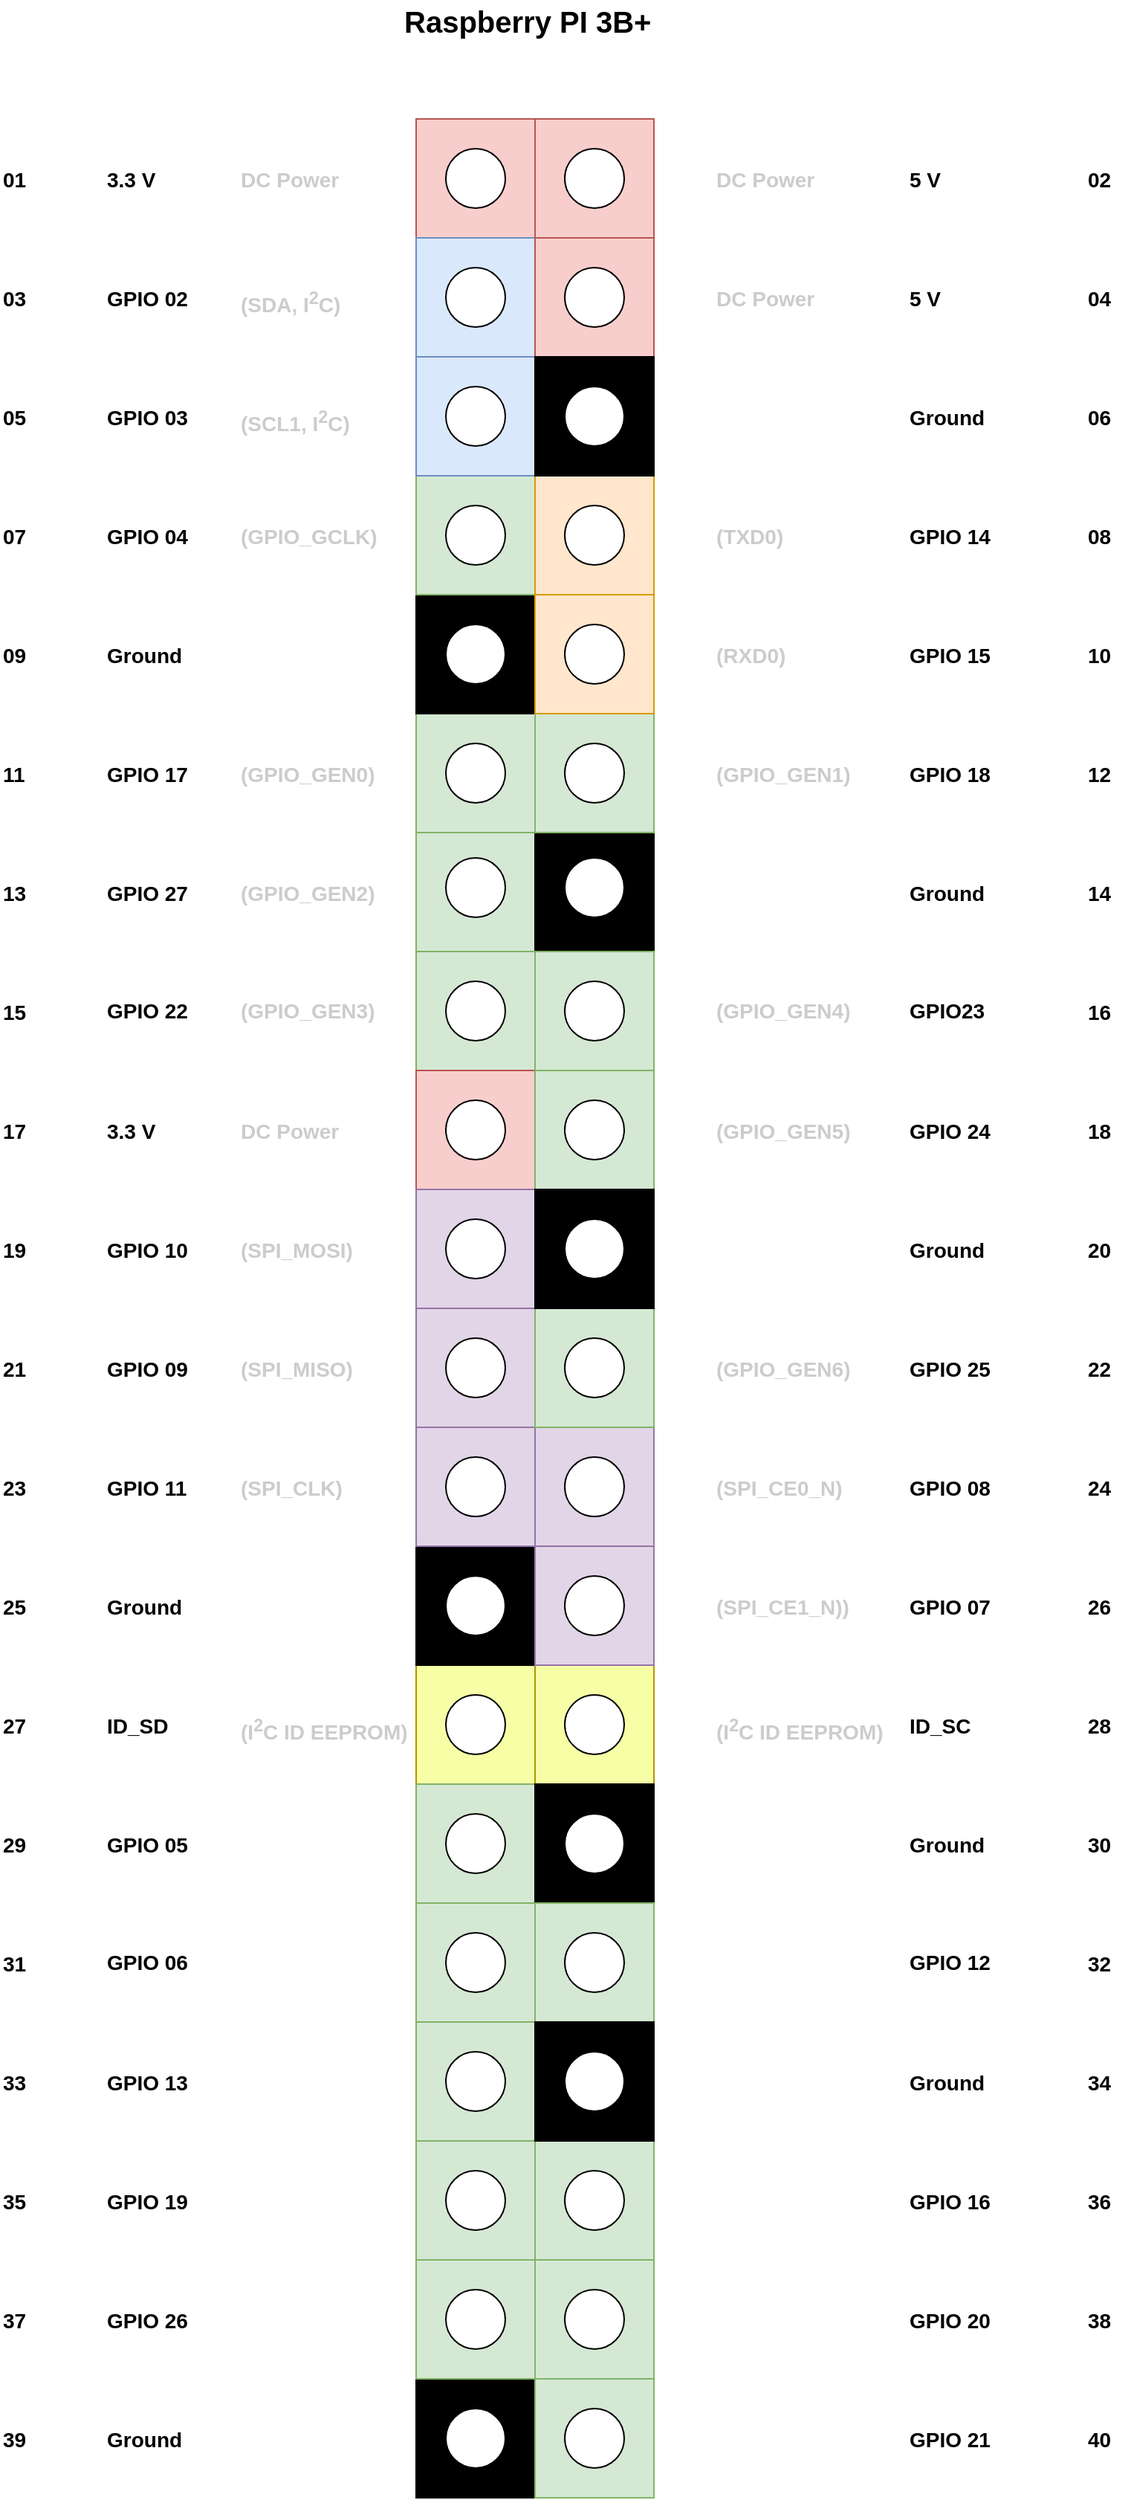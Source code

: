 <mxfile version="12.2.2" type="device" pages="1"><diagram id="ARB5TEeC2clyOjAcPceR" name="Seite-1"><mxGraphModel dx="3238" dy="1654" grid="1" gridSize="10" guides="1" tooltips="1" connect="1" arrows="1" fold="1" page="1" pageScale="1" pageWidth="827" pageHeight="1169" math="0" shadow="0"><root><mxCell id="0"/><mxCell id="1" parent="0"/><mxCell id="bJwn8rR7NkPaFW2h-Cr9-1" value="" style="whiteSpace=wrap;html=1;aspect=fixed;fillColor=#f8cecc;strokeColor=#b85450;" vertex="1" parent="1"><mxGeometry x="320" y="120" width="80" height="80" as="geometry"/></mxCell><mxCell id="bJwn8rR7NkPaFW2h-Cr9-2" value="" style="whiteSpace=wrap;html=1;aspect=fixed;fillColor=#dae8fc;strokeColor=#6c8ebf;" vertex="1" parent="1"><mxGeometry x="320" y="200" width="80" height="80" as="geometry"/></mxCell><mxCell id="bJwn8rR7NkPaFW2h-Cr9-7" value="" style="whiteSpace=wrap;html=1;aspect=fixed;fillColor=#d5e8d4;strokeColor=#82b366;" vertex="1" parent="1"><mxGeometry x="320" y="600" width="80" height="80" as="geometry"/></mxCell><mxCell id="bJwn8rR7NkPaFW2h-Cr9-8" value="" style="whiteSpace=wrap;html=1;aspect=fixed;fillColor=#d5e8d4;strokeColor=#82b366;" vertex="1" parent="1"><mxGeometry x="320" y="520" width="80" height="80" as="geometry"/></mxCell><mxCell id="bJwn8rR7NkPaFW2h-Cr9-9" value="" style="whiteSpace=wrap;html=1;aspect=fixed;fillColor=#000000;" vertex="1" parent="1"><mxGeometry x="320" y="440" width="80" height="80" as="geometry"/></mxCell><mxCell id="bJwn8rR7NkPaFW2h-Cr9-10" value="" style="whiteSpace=wrap;html=1;aspect=fixed;fillColor=#d5e8d4;strokeColor=#82b366;" vertex="1" parent="1"><mxGeometry x="320" y="360" width="80" height="80" as="geometry"/></mxCell><mxCell id="bJwn8rR7NkPaFW2h-Cr9-11" value="" style="whiteSpace=wrap;html=1;aspect=fixed;fillColor=#dae8fc;strokeColor=#6c8ebf;" vertex="1" parent="1"><mxGeometry x="320" y="280" width="80" height="80" as="geometry"/></mxCell><mxCell id="bJwn8rR7NkPaFW2h-Cr9-27" value="" style="whiteSpace=wrap;html=1;aspect=fixed;fillColor=#d5e8d4;strokeColor=#82b366;" vertex="1" parent="1"><mxGeometry x="320" y="680" width="80" height="80" as="geometry"/></mxCell><mxCell id="bJwn8rR7NkPaFW2h-Cr9-28" value="" style="whiteSpace=wrap;html=1;aspect=fixed;fillColor=#f8cecc;strokeColor=#b85450;" vertex="1" parent="1"><mxGeometry x="320" y="760" width="80" height="80" as="geometry"/></mxCell><mxCell id="bJwn8rR7NkPaFW2h-Cr9-29" value="" style="whiteSpace=wrap;html=1;aspect=fixed;fillColor=#F6FFA6;strokeColor=#B09500;fontColor=#ffffff;" vertex="1" parent="1"><mxGeometry x="320" y="1160" width="80" height="80" as="geometry"/></mxCell><mxCell id="bJwn8rR7NkPaFW2h-Cr9-30" value="" style="whiteSpace=wrap;html=1;aspect=fixed;fillColor=#000000;" vertex="1" parent="1"><mxGeometry x="320" y="1080" width="80" height="80" as="geometry"/></mxCell><mxCell id="bJwn8rR7NkPaFW2h-Cr9-31" value="" style="whiteSpace=wrap;html=1;aspect=fixed;fillColor=#e1d5e7;strokeColor=#9673a6;" vertex="1" parent="1"><mxGeometry x="320" y="1000" width="80" height="80" as="geometry"/></mxCell><mxCell id="bJwn8rR7NkPaFW2h-Cr9-32" value="" style="whiteSpace=wrap;html=1;aspect=fixed;fillColor=#e1d5e7;strokeColor=#9673a6;" vertex="1" parent="1"><mxGeometry x="320" y="920" width="80" height="80" as="geometry"/></mxCell><mxCell id="bJwn8rR7NkPaFW2h-Cr9-33" value="" style="whiteSpace=wrap;html=1;aspect=fixed;fillColor=#e1d5e7;strokeColor=#9673a6;" vertex="1" parent="1"><mxGeometry x="320" y="840" width="80" height="80" as="geometry"/></mxCell><mxCell id="bJwn8rR7NkPaFW2h-Cr9-44" value="&lt;b&gt;&lt;font style=&quot;font-size: 14px&quot;&gt;01&lt;/font&gt;&lt;/b&gt;" style="text;html=1;resizable=0;points=[];autosize=1;align=left;verticalAlign=top;spacingTop=-4;" vertex="1" parent="1"><mxGeometry x="40" y="150" width="30" height="20" as="geometry"/></mxCell><mxCell id="bJwn8rR7NkPaFW2h-Cr9-45" value="&lt;b&gt;&lt;font style=&quot;font-size: 14px&quot;&gt;03&lt;/font&gt;&lt;/b&gt;" style="text;html=1;resizable=0;points=[];autosize=1;align=left;verticalAlign=top;spacingTop=-4;" vertex="1" parent="1"><mxGeometry x="40" y="230" width="30" height="20" as="geometry"/></mxCell><mxCell id="bJwn8rR7NkPaFW2h-Cr9-46" value="&lt;span style=&quot;font-size: 14px&quot;&gt;&lt;b&gt;05&lt;/b&gt;&lt;/span&gt;" style="text;html=1;resizable=0;points=[];autosize=1;align=left;verticalAlign=top;spacingTop=-4;" vertex="1" parent="1"><mxGeometry x="40" y="310" width="30" height="20" as="geometry"/></mxCell><mxCell id="bJwn8rR7NkPaFW2h-Cr9-47" value="&lt;b&gt;&lt;font style=&quot;font-size: 14px&quot;&gt;07&lt;/font&gt;&lt;/b&gt;" style="text;html=1;resizable=0;points=[];autosize=1;align=left;verticalAlign=top;spacingTop=-4;" vertex="1" parent="1"><mxGeometry x="40" y="390" width="30" height="20" as="geometry"/></mxCell><mxCell id="bJwn8rR7NkPaFW2h-Cr9-48" value="&lt;b&gt;&lt;font style=&quot;font-size: 14px&quot;&gt;09&lt;/font&gt;&lt;/b&gt;" style="text;html=1;resizable=0;points=[];autosize=1;align=left;verticalAlign=top;spacingTop=-4;" vertex="1" parent="1"><mxGeometry x="40" y="470" width="30" height="20" as="geometry"/></mxCell><mxCell id="bJwn8rR7NkPaFW2h-Cr9-49" value="&lt;b&gt;&lt;font style=&quot;font-size: 14px&quot;&gt;11&lt;/font&gt;&lt;/b&gt;" style="text;html=1;resizable=0;points=[];autosize=1;align=left;verticalAlign=top;spacingTop=-4;" vertex="1" parent="1"><mxGeometry x="40" y="550" width="30" height="20" as="geometry"/></mxCell><mxCell id="bJwn8rR7NkPaFW2h-Cr9-50" value="&lt;b&gt;&lt;font style=&quot;font-size: 14px&quot;&gt;13&lt;/font&gt;&lt;/b&gt;" style="text;html=1;resizable=0;points=[];autosize=1;align=left;verticalAlign=top;spacingTop=-4;" vertex="1" parent="1"><mxGeometry x="40" y="630" width="30" height="20" as="geometry"/></mxCell><mxCell id="bJwn8rR7NkPaFW2h-Cr9-51" value="&lt;b&gt;&lt;font style=&quot;font-size: 14px&quot;&gt;15&lt;/font&gt;&lt;/b&gt;" style="text;html=1;resizable=0;points=[];autosize=1;align=left;verticalAlign=top;spacingTop=-4;" vertex="1" parent="1"><mxGeometry x="40" y="710" width="30" height="20" as="geometry"/></mxCell><mxCell id="bJwn8rR7NkPaFW2h-Cr9-53" value="&lt;b&gt;&lt;font style=&quot;font-size: 14px&quot;&gt;17&lt;/font&gt;&lt;/b&gt;" style="text;html=1;resizable=0;points=[];autosize=1;align=left;verticalAlign=top;spacingTop=-4;" vertex="1" parent="1"><mxGeometry x="40" y="790" width="30" height="20" as="geometry"/></mxCell><mxCell id="bJwn8rR7NkPaFW2h-Cr9-54" value="&lt;b&gt;&lt;font style=&quot;font-size: 14px&quot;&gt;19&lt;/font&gt;&lt;/b&gt;" style="text;html=1;resizable=0;points=[];autosize=1;align=left;verticalAlign=top;spacingTop=-4;" vertex="1" parent="1"><mxGeometry x="40" y="870" width="30" height="20" as="geometry"/></mxCell><mxCell id="bJwn8rR7NkPaFW2h-Cr9-55" value="&lt;b&gt;&lt;font style=&quot;font-size: 14px&quot;&gt;21&lt;/font&gt;&lt;/b&gt;" style="text;html=1;resizable=0;points=[];autosize=1;align=left;verticalAlign=top;spacingTop=-4;" vertex="1" parent="1"><mxGeometry x="40" y="950" width="30" height="20" as="geometry"/></mxCell><mxCell id="bJwn8rR7NkPaFW2h-Cr9-56" value="&lt;b&gt;&lt;font style=&quot;font-size: 14px&quot;&gt;23&lt;/font&gt;&lt;/b&gt;" style="text;html=1;resizable=0;points=[];autosize=1;align=left;verticalAlign=top;spacingTop=-4;" vertex="1" parent="1"><mxGeometry x="40" y="1030" width="30" height="20" as="geometry"/></mxCell><mxCell id="bJwn8rR7NkPaFW2h-Cr9-57" value="&lt;b&gt;&lt;font style=&quot;font-size: 14px&quot;&gt;25&lt;/font&gt;&lt;/b&gt;" style="text;html=1;resizable=0;points=[];autosize=1;align=left;verticalAlign=top;spacingTop=-4;" vertex="1" parent="1"><mxGeometry x="40" y="1110" width="30" height="20" as="geometry"/></mxCell><mxCell id="bJwn8rR7NkPaFW2h-Cr9-58" value="&lt;b&gt;&lt;font style=&quot;font-size: 14px&quot;&gt;27&lt;/font&gt;&lt;/b&gt;" style="text;html=1;resizable=0;points=[];autosize=1;align=left;verticalAlign=top;spacingTop=-4;" vertex="1" parent="1"><mxGeometry x="40" y="1190" width="30" height="20" as="geometry"/></mxCell><mxCell id="bJwn8rR7NkPaFW2h-Cr9-69" value="" style="whiteSpace=wrap;html=1;aspect=fixed;fillColor=#d5e8d4;strokeColor=#82b366;" vertex="1" parent="1"><mxGeometry x="320" y="1240" width="80" height="80" as="geometry"/></mxCell><mxCell id="bJwn8rR7NkPaFW2h-Cr9-70" value="" style="whiteSpace=wrap;html=1;aspect=fixed;fillColor=#d5e8d4;strokeColor=#82b366;" vertex="1" parent="1"><mxGeometry x="320" y="1320" width="80" height="80" as="geometry"/></mxCell><mxCell id="bJwn8rR7NkPaFW2h-Cr9-72" value="" style="whiteSpace=wrap;html=1;aspect=fixed;fillColor=#000000;" vertex="1" parent="1"><mxGeometry x="320" y="1640" width="80" height="80" as="geometry"/></mxCell><mxCell id="bJwn8rR7NkPaFW2h-Cr9-73" value="" style="whiteSpace=wrap;html=1;aspect=fixed;fillColor=#d5e8d4;strokeColor=#82b366;" vertex="1" parent="1"><mxGeometry x="320" y="1560" width="80" height="80" as="geometry"/></mxCell><mxCell id="bJwn8rR7NkPaFW2h-Cr9-74" value="" style="whiteSpace=wrap;html=1;aspect=fixed;fillColor=#d5e8d4;strokeColor=#82b366;" vertex="1" parent="1"><mxGeometry x="320" y="1480" width="80" height="80" as="geometry"/></mxCell><mxCell id="bJwn8rR7NkPaFW2h-Cr9-75" value="" style="whiteSpace=wrap;html=1;aspect=fixed;fillColor=#d5e8d4;strokeColor=#82b366;" vertex="1" parent="1"><mxGeometry x="320" y="1400" width="80" height="80" as="geometry"/></mxCell><mxCell id="bJwn8rR7NkPaFW2h-Cr9-97" value="&lt;b&gt;&lt;font style=&quot;font-size: 14px&quot;&gt;29&lt;/font&gt;&lt;/b&gt;" style="text;html=1;resizable=0;points=[];autosize=1;align=left;verticalAlign=top;spacingTop=-4;" vertex="1" parent="1"><mxGeometry x="40" y="1270" width="30" height="20" as="geometry"/></mxCell><mxCell id="bJwn8rR7NkPaFW2h-Cr9-98" value="&lt;b&gt;&lt;font style=&quot;font-size: 14px&quot;&gt;31&lt;/font&gt;&lt;/b&gt;" style="text;html=1;resizable=0;points=[];autosize=1;align=left;verticalAlign=top;spacingTop=-4;" vertex="1" parent="1"><mxGeometry x="40" y="1350" width="30" height="20" as="geometry"/></mxCell><mxCell id="bJwn8rR7NkPaFW2h-Cr9-99" value="&lt;b&gt;&lt;font style=&quot;font-size: 14px&quot;&gt;33&lt;/font&gt;&lt;/b&gt;" style="text;html=1;resizable=0;points=[];autosize=1;align=left;verticalAlign=top;spacingTop=-4;" vertex="1" parent="1"><mxGeometry x="40" y="1430" width="30" height="20" as="geometry"/></mxCell><mxCell id="bJwn8rR7NkPaFW2h-Cr9-100" value="&lt;b&gt;&lt;font style=&quot;font-size: 14px&quot;&gt;35&lt;/font&gt;&lt;/b&gt;" style="text;html=1;resizable=0;points=[];autosize=1;align=left;verticalAlign=top;spacingTop=-4;" vertex="1" parent="1"><mxGeometry x="40" y="1510" width="30" height="20" as="geometry"/></mxCell><mxCell id="bJwn8rR7NkPaFW2h-Cr9-101" value="&lt;b&gt;&lt;font style=&quot;font-size: 14px&quot;&gt;37&lt;/font&gt;&lt;/b&gt;" style="text;html=1;resizable=0;points=[];autosize=1;align=left;verticalAlign=top;spacingTop=-4;" vertex="1" parent="1"><mxGeometry x="40" y="1590" width="30" height="20" as="geometry"/></mxCell><mxCell id="bJwn8rR7NkPaFW2h-Cr9-102" value="&lt;b&gt;&lt;font style=&quot;font-size: 14px&quot;&gt;39&lt;/font&gt;&lt;/b&gt;" style="text;html=1;resizable=0;points=[];autosize=1;align=left;verticalAlign=top;spacingTop=-4;" vertex="1" parent="1"><mxGeometry x="40" y="1670" width="30" height="20" as="geometry"/></mxCell><mxCell id="bJwn8rR7NkPaFW2h-Cr9-103" value="" style="whiteSpace=wrap;html=1;aspect=fixed;fillColor=#f8cecc;strokeColor=#b85450;" vertex="1" parent="1"><mxGeometry x="400" y="120" width="80" height="80" as="geometry"/></mxCell><mxCell id="bJwn8rR7NkPaFW2h-Cr9-104" value="" style="whiteSpace=wrap;html=1;aspect=fixed;fillColor=#f8cecc;strokeColor=#b85450;" vertex="1" parent="1"><mxGeometry x="400" y="200" width="80" height="80" as="geometry"/></mxCell><mxCell id="bJwn8rR7NkPaFW2h-Cr9-105" value="" style="whiteSpace=wrap;html=1;aspect=fixed;fillColor=#000000;" vertex="1" parent="1"><mxGeometry x="400" y="600" width="80" height="80" as="geometry"/></mxCell><mxCell id="bJwn8rR7NkPaFW2h-Cr9-106" value="" style="whiteSpace=wrap;html=1;aspect=fixed;fillColor=#d5e8d4;strokeColor=#82b366;" vertex="1" parent="1"><mxGeometry x="400" y="520" width="80" height="80" as="geometry"/></mxCell><mxCell id="bJwn8rR7NkPaFW2h-Cr9-107" value="" style="whiteSpace=wrap;html=1;aspect=fixed;fillColor=#ffe6cc;strokeColor=#d79b00;" vertex="1" parent="1"><mxGeometry x="400" y="440" width="80" height="80" as="geometry"/></mxCell><mxCell id="bJwn8rR7NkPaFW2h-Cr9-108" value="" style="whiteSpace=wrap;html=1;aspect=fixed;fillColor=#ffe6cc;strokeColor=#d79b00;" vertex="1" parent="1"><mxGeometry x="400" y="360" width="80" height="80" as="geometry"/></mxCell><mxCell id="bJwn8rR7NkPaFW2h-Cr9-109" value="" style="whiteSpace=wrap;html=1;aspect=fixed;fillColor=#000000;" vertex="1" parent="1"><mxGeometry x="400" y="280" width="80" height="80" as="geometry"/></mxCell><mxCell id="bJwn8rR7NkPaFW2h-Cr9-110" value="" style="whiteSpace=wrap;html=1;aspect=fixed;fillColor=#d5e8d4;strokeColor=#82b366;" vertex="1" parent="1"><mxGeometry x="400" y="680" width="80" height="80" as="geometry"/></mxCell><mxCell id="bJwn8rR7NkPaFW2h-Cr9-111" value="" style="whiteSpace=wrap;html=1;aspect=fixed;fillColor=#d5e8d4;strokeColor=#82b366;" vertex="1" parent="1"><mxGeometry x="400" y="760" width="80" height="80" as="geometry"/></mxCell><mxCell id="bJwn8rR7NkPaFW2h-Cr9-112" value="" style="whiteSpace=wrap;html=1;aspect=fixed;fillColor=#F6FFA6;strokeColor=#B09500;fontColor=#ffffff;" vertex="1" parent="1"><mxGeometry x="400" y="1160" width="80" height="80" as="geometry"/></mxCell><mxCell id="bJwn8rR7NkPaFW2h-Cr9-113" value="" style="whiteSpace=wrap;html=1;aspect=fixed;fillColor=#e1d5e7;strokeColor=#9673a6;" vertex="1" parent="1"><mxGeometry x="400" y="1080" width="80" height="80" as="geometry"/></mxCell><mxCell id="bJwn8rR7NkPaFW2h-Cr9-114" value="" style="whiteSpace=wrap;html=1;aspect=fixed;fillColor=#e1d5e7;strokeColor=#9673a6;" vertex="1" parent="1"><mxGeometry x="400" y="1000" width="80" height="80" as="geometry"/></mxCell><mxCell id="bJwn8rR7NkPaFW2h-Cr9-115" value="" style="whiteSpace=wrap;html=1;aspect=fixed;fillColor=#d5e8d4;strokeColor=#82b366;" vertex="1" parent="1"><mxGeometry x="400" y="920" width="80" height="80" as="geometry"/></mxCell><mxCell id="bJwn8rR7NkPaFW2h-Cr9-116" value="" style="whiteSpace=wrap;html=1;aspect=fixed;fillColor=#000000;" vertex="1" parent="1"><mxGeometry x="400" y="840" width="80" height="80" as="geometry"/></mxCell><mxCell id="bJwn8rR7NkPaFW2h-Cr9-117" value="" style="whiteSpace=wrap;html=1;aspect=fixed;fillColor=#000000;" vertex="1" parent="1"><mxGeometry x="400" y="1240" width="80" height="80" as="geometry"/></mxCell><mxCell id="bJwn8rR7NkPaFW2h-Cr9-118" value="" style="whiteSpace=wrap;html=1;aspect=fixed;fillColor=#d5e8d4;strokeColor=#82b366;" vertex="1" parent="1"><mxGeometry x="400" y="1320" width="80" height="80" as="geometry"/></mxCell><mxCell id="bJwn8rR7NkPaFW2h-Cr9-119" value="" style="whiteSpace=wrap;html=1;aspect=fixed;fillColor=#d5e8d4;strokeColor=#82b366;" vertex="1" parent="1"><mxGeometry x="400" y="1640" width="80" height="80" as="geometry"/></mxCell><mxCell id="bJwn8rR7NkPaFW2h-Cr9-120" value="" style="whiteSpace=wrap;html=1;aspect=fixed;fillColor=#d5e8d4;strokeColor=#82b366;" vertex="1" parent="1"><mxGeometry x="400" y="1560" width="80" height="80" as="geometry"/></mxCell><mxCell id="bJwn8rR7NkPaFW2h-Cr9-121" value="" style="whiteSpace=wrap;html=1;aspect=fixed;fillColor=#d5e8d4;strokeColor=#82b366;" vertex="1" parent="1"><mxGeometry x="400" y="1480" width="80" height="80" as="geometry"/></mxCell><mxCell id="bJwn8rR7NkPaFW2h-Cr9-122" value="" style="whiteSpace=wrap;html=1;aspect=fixed;fillColor=#000000;" vertex="1" parent="1"><mxGeometry x="400" y="1400" width="80" height="80" as="geometry"/></mxCell><mxCell id="bJwn8rR7NkPaFW2h-Cr9-123" value="&lt;b&gt;&lt;font style=&quot;font-size: 14px&quot;&gt;02&lt;/font&gt;&lt;/b&gt;" style="text;html=1;resizable=0;points=[];autosize=1;align=left;verticalAlign=top;spacingTop=-4;" vertex="1" parent="1"><mxGeometry x="770" y="150" width="30" height="20" as="geometry"/></mxCell><mxCell id="bJwn8rR7NkPaFW2h-Cr9-124" value="&lt;b&gt;&lt;font style=&quot;font-size: 14px&quot;&gt;04&lt;/font&gt;&lt;/b&gt;" style="text;html=1;resizable=0;points=[];autosize=1;align=left;verticalAlign=top;spacingTop=-4;" vertex="1" parent="1"><mxGeometry x="770" y="230" width="30" height="20" as="geometry"/></mxCell><mxCell id="bJwn8rR7NkPaFW2h-Cr9-125" value="&lt;span style=&quot;font-size: 14px&quot;&gt;&lt;b&gt;06&lt;/b&gt;&lt;/span&gt;" style="text;html=1;resizable=0;points=[];autosize=1;align=left;verticalAlign=top;spacingTop=-4;" vertex="1" parent="1"><mxGeometry x="770" y="310" width="30" height="20" as="geometry"/></mxCell><mxCell id="bJwn8rR7NkPaFW2h-Cr9-126" value="&lt;b&gt;&lt;font style=&quot;font-size: 14px&quot;&gt;08&lt;/font&gt;&lt;/b&gt;" style="text;html=1;resizable=0;points=[];autosize=1;align=left;verticalAlign=top;spacingTop=-4;" vertex="1" parent="1"><mxGeometry x="770" y="390" width="30" height="20" as="geometry"/></mxCell><mxCell id="bJwn8rR7NkPaFW2h-Cr9-127" value="&lt;b&gt;&lt;font style=&quot;font-size: 14px&quot;&gt;10&lt;/font&gt;&lt;/b&gt;" style="text;html=1;resizable=0;points=[];autosize=1;align=left;verticalAlign=top;spacingTop=-4;" vertex="1" parent="1"><mxGeometry x="770" y="470" width="30" height="20" as="geometry"/></mxCell><mxCell id="bJwn8rR7NkPaFW2h-Cr9-128" value="&lt;b&gt;&lt;font style=&quot;font-size: 14px&quot;&gt;12&lt;/font&gt;&lt;/b&gt;" style="text;html=1;resizable=0;points=[];autosize=1;align=left;verticalAlign=top;spacingTop=-4;" vertex="1" parent="1"><mxGeometry x="770" y="550" width="30" height="20" as="geometry"/></mxCell><mxCell id="bJwn8rR7NkPaFW2h-Cr9-129" value="&lt;b&gt;&lt;font style=&quot;font-size: 14px&quot;&gt;14&lt;/font&gt;&lt;/b&gt;" style="text;html=1;resizable=0;points=[];autosize=1;align=left;verticalAlign=top;spacingTop=-4;" vertex="1" parent="1"><mxGeometry x="770" y="630" width="30" height="20" as="geometry"/></mxCell><mxCell id="bJwn8rR7NkPaFW2h-Cr9-130" value="&lt;b&gt;&lt;font style=&quot;font-size: 14px&quot;&gt;16&lt;/font&gt;&lt;/b&gt;" style="text;html=1;resizable=0;points=[];autosize=1;align=left;verticalAlign=top;spacingTop=-4;" vertex="1" parent="1"><mxGeometry x="770" y="710" width="30" height="20" as="geometry"/></mxCell><mxCell id="bJwn8rR7NkPaFW2h-Cr9-131" value="&lt;b&gt;&lt;font style=&quot;font-size: 14px&quot;&gt;18&lt;/font&gt;&lt;/b&gt;" style="text;html=1;resizable=0;points=[];autosize=1;align=left;verticalAlign=top;spacingTop=-4;" vertex="1" parent="1"><mxGeometry x="770" y="790" width="30" height="20" as="geometry"/></mxCell><mxCell id="bJwn8rR7NkPaFW2h-Cr9-132" value="&lt;b&gt;&lt;font style=&quot;font-size: 14px&quot;&gt;20&lt;/font&gt;&lt;/b&gt;" style="text;html=1;resizable=0;points=[];autosize=1;align=left;verticalAlign=top;spacingTop=-4;" vertex="1" parent="1"><mxGeometry x="770" y="870" width="30" height="20" as="geometry"/></mxCell><mxCell id="bJwn8rR7NkPaFW2h-Cr9-133" value="&lt;b&gt;&lt;font style=&quot;font-size: 14px&quot;&gt;22&lt;/font&gt;&lt;/b&gt;" style="text;html=1;resizable=0;points=[];autosize=1;align=left;verticalAlign=top;spacingTop=-4;" vertex="1" parent="1"><mxGeometry x="770" y="950" width="30" height="20" as="geometry"/></mxCell><mxCell id="bJwn8rR7NkPaFW2h-Cr9-134" value="&lt;b&gt;&lt;font style=&quot;font-size: 14px&quot;&gt;24&lt;/font&gt;&lt;/b&gt;" style="text;html=1;resizable=0;points=[];autosize=1;align=left;verticalAlign=top;spacingTop=-4;" vertex="1" parent="1"><mxGeometry x="770" y="1030" width="30" height="20" as="geometry"/></mxCell><mxCell id="bJwn8rR7NkPaFW2h-Cr9-135" value="&lt;b&gt;&lt;font style=&quot;font-size: 14px&quot;&gt;26&lt;/font&gt;&lt;/b&gt;" style="text;html=1;resizable=0;points=[];autosize=1;align=left;verticalAlign=top;spacingTop=-4;" vertex="1" parent="1"><mxGeometry x="770" y="1110" width="30" height="20" as="geometry"/></mxCell><mxCell id="bJwn8rR7NkPaFW2h-Cr9-136" value="&lt;b&gt;&lt;font style=&quot;font-size: 14px&quot;&gt;28&lt;/font&gt;&lt;/b&gt;" style="text;html=1;resizable=0;points=[];autosize=1;align=left;verticalAlign=top;spacingTop=-4;" vertex="1" parent="1"><mxGeometry x="770" y="1190" width="30" height="20" as="geometry"/></mxCell><mxCell id="bJwn8rR7NkPaFW2h-Cr9-137" value="&lt;b&gt;&lt;font style=&quot;font-size: 14px&quot;&gt;30&lt;/font&gt;&lt;/b&gt;" style="text;html=1;resizable=0;points=[];autosize=1;align=left;verticalAlign=top;spacingTop=-4;" vertex="1" parent="1"><mxGeometry x="770" y="1270" width="30" height="20" as="geometry"/></mxCell><mxCell id="bJwn8rR7NkPaFW2h-Cr9-138" value="&lt;b&gt;&lt;font style=&quot;font-size: 14px&quot;&gt;32&lt;/font&gt;&lt;/b&gt;" style="text;html=1;resizable=0;points=[];autosize=1;align=left;verticalAlign=top;spacingTop=-4;" vertex="1" parent="1"><mxGeometry x="770" y="1350" width="30" height="20" as="geometry"/></mxCell><mxCell id="bJwn8rR7NkPaFW2h-Cr9-139" value="&lt;b&gt;&lt;font style=&quot;font-size: 14px&quot;&gt;34&lt;/font&gt;&lt;/b&gt;" style="text;html=1;resizable=0;points=[];autosize=1;align=left;verticalAlign=top;spacingTop=-4;" vertex="1" parent="1"><mxGeometry x="770" y="1430" width="30" height="20" as="geometry"/></mxCell><mxCell id="bJwn8rR7NkPaFW2h-Cr9-140" value="&lt;b&gt;&lt;font style=&quot;font-size: 14px&quot;&gt;36&lt;/font&gt;&lt;/b&gt;" style="text;html=1;resizable=0;points=[];autosize=1;align=left;verticalAlign=top;spacingTop=-4;" vertex="1" parent="1"><mxGeometry x="770" y="1510" width="30" height="20" as="geometry"/></mxCell><mxCell id="bJwn8rR7NkPaFW2h-Cr9-141" value="&lt;b&gt;&lt;font style=&quot;font-size: 14px&quot;&gt;38&lt;/font&gt;&lt;/b&gt;" style="text;html=1;resizable=0;points=[];autosize=1;align=left;verticalAlign=top;spacingTop=-4;" vertex="1" parent="1"><mxGeometry x="770" y="1590" width="30" height="20" as="geometry"/></mxCell><mxCell id="bJwn8rR7NkPaFW2h-Cr9-142" value="&lt;b&gt;&lt;font style=&quot;font-size: 14px&quot;&gt;40&lt;/font&gt;&lt;/b&gt;" style="text;html=1;resizable=0;points=[];autosize=1;align=left;verticalAlign=top;spacingTop=-4;" vertex="1" parent="1"><mxGeometry x="770" y="1670" width="30" height="20" as="geometry"/></mxCell><mxCell id="bJwn8rR7NkPaFW2h-Cr9-143" value="&lt;font style=&quot;font-size: 20px&quot;&gt;&lt;b&gt;Raspberry PI 3B+&lt;br&gt;&lt;/b&gt;&lt;/font&gt;" style="text;html=1;resizable=0;points=[];autosize=1;align=left;verticalAlign=top;spacingTop=-4;" vertex="1" parent="1"><mxGeometry x="310" y="40" width="180" height="20" as="geometry"/></mxCell><mxCell id="bJwn8rR7NkPaFW2h-Cr9-151" value="" style="ellipse;whiteSpace=wrap;html=1;aspect=fixed;align=left;" vertex="1" parent="1"><mxGeometry x="340" y="140" width="40" height="40" as="geometry"/></mxCell><mxCell id="bJwn8rR7NkPaFW2h-Cr9-152" value="" style="ellipse;whiteSpace=wrap;html=1;aspect=fixed;align=left;" vertex="1" parent="1"><mxGeometry x="340" y="220" width="40" height="40" as="geometry"/></mxCell><mxCell id="bJwn8rR7NkPaFW2h-Cr9-153" value="" style="ellipse;whiteSpace=wrap;html=1;aspect=fixed;align=left;" vertex="1" parent="1"><mxGeometry x="340" y="300" width="40" height="40" as="geometry"/></mxCell><mxCell id="bJwn8rR7NkPaFW2h-Cr9-154" value="" style="ellipse;whiteSpace=wrap;html=1;aspect=fixed;align=left;" vertex="1" parent="1"><mxGeometry x="340" y="380" width="40" height="40" as="geometry"/></mxCell><mxCell id="bJwn8rR7NkPaFW2h-Cr9-155" value="" style="ellipse;whiteSpace=wrap;html=1;aspect=fixed;align=left;" vertex="1" parent="1"><mxGeometry x="340" y="460" width="40" height="40" as="geometry"/></mxCell><mxCell id="bJwn8rR7NkPaFW2h-Cr9-156" value="" style="ellipse;whiteSpace=wrap;html=1;aspect=fixed;align=left;" vertex="1" parent="1"><mxGeometry x="340" y="540" width="40" height="40" as="geometry"/></mxCell><mxCell id="bJwn8rR7NkPaFW2h-Cr9-157" value="" style="ellipse;whiteSpace=wrap;html=1;aspect=fixed;align=left;" vertex="1" parent="1"><mxGeometry x="340" y="617" width="40" height="40" as="geometry"/></mxCell><mxCell id="bJwn8rR7NkPaFW2h-Cr9-158" value="" style="ellipse;whiteSpace=wrap;html=1;aspect=fixed;align=left;" vertex="1" parent="1"><mxGeometry x="420" y="140" width="40" height="40" as="geometry"/></mxCell><mxCell id="bJwn8rR7NkPaFW2h-Cr9-159" value="" style="ellipse;whiteSpace=wrap;html=1;aspect=fixed;align=left;" vertex="1" parent="1"><mxGeometry x="420" y="220" width="40" height="40" as="geometry"/></mxCell><mxCell id="bJwn8rR7NkPaFW2h-Cr9-160" value="" style="ellipse;whiteSpace=wrap;html=1;aspect=fixed;align=left;" vertex="1" parent="1"><mxGeometry x="420" y="300" width="40" height="40" as="geometry"/></mxCell><mxCell id="bJwn8rR7NkPaFW2h-Cr9-161" value="" style="ellipse;whiteSpace=wrap;html=1;aspect=fixed;align=left;" vertex="1" parent="1"><mxGeometry x="420" y="380" width="40" height="40" as="geometry"/></mxCell><mxCell id="bJwn8rR7NkPaFW2h-Cr9-162" value="" style="ellipse;whiteSpace=wrap;html=1;aspect=fixed;align=left;" vertex="1" parent="1"><mxGeometry x="420" y="460" width="40" height="40" as="geometry"/></mxCell><mxCell id="bJwn8rR7NkPaFW2h-Cr9-163" value="" style="ellipse;whiteSpace=wrap;html=1;aspect=fixed;align=left;" vertex="1" parent="1"><mxGeometry x="420" y="540" width="40" height="40" as="geometry"/></mxCell><mxCell id="bJwn8rR7NkPaFW2h-Cr9-164" value="" style="ellipse;whiteSpace=wrap;html=1;aspect=fixed;align=left;" vertex="1" parent="1"><mxGeometry x="420" y="617" width="40" height="40" as="geometry"/></mxCell><mxCell id="bJwn8rR7NkPaFW2h-Cr9-179" value="" style="ellipse;whiteSpace=wrap;html=1;aspect=fixed;align=left;" vertex="1" parent="1"><mxGeometry x="340" y="700" width="40" height="40" as="geometry"/></mxCell><mxCell id="bJwn8rR7NkPaFW2h-Cr9-180" value="" style="ellipse;whiteSpace=wrap;html=1;aspect=fixed;align=left;" vertex="1" parent="1"><mxGeometry x="340" y="780" width="40" height="40" as="geometry"/></mxCell><mxCell id="bJwn8rR7NkPaFW2h-Cr9-181" value="" style="ellipse;whiteSpace=wrap;html=1;aspect=fixed;align=left;" vertex="1" parent="1"><mxGeometry x="340" y="860" width="40" height="40" as="geometry"/></mxCell><mxCell id="bJwn8rR7NkPaFW2h-Cr9-182" value="" style="ellipse;whiteSpace=wrap;html=1;aspect=fixed;align=left;" vertex="1" parent="1"><mxGeometry x="340" y="940" width="40" height="40" as="geometry"/></mxCell><mxCell id="bJwn8rR7NkPaFW2h-Cr9-183" value="" style="ellipse;whiteSpace=wrap;html=1;aspect=fixed;align=left;" vertex="1" parent="1"><mxGeometry x="340" y="1020" width="40" height="40" as="geometry"/></mxCell><mxCell id="bJwn8rR7NkPaFW2h-Cr9-184" value="" style="ellipse;whiteSpace=wrap;html=1;aspect=fixed;align=left;" vertex="1" parent="1"><mxGeometry x="340" y="1100" width="40" height="40" as="geometry"/></mxCell><mxCell id="bJwn8rR7NkPaFW2h-Cr9-185" value="" style="ellipse;whiteSpace=wrap;html=1;aspect=fixed;align=left;" vertex="1" parent="1"><mxGeometry x="340" y="1180" width="40" height="40" as="geometry"/></mxCell><mxCell id="bJwn8rR7NkPaFW2h-Cr9-186" value="" style="ellipse;whiteSpace=wrap;html=1;aspect=fixed;align=left;" vertex="1" parent="1"><mxGeometry x="340" y="1260" width="40" height="40" as="geometry"/></mxCell><mxCell id="bJwn8rR7NkPaFW2h-Cr9-187" value="" style="ellipse;whiteSpace=wrap;html=1;aspect=fixed;align=left;" vertex="1" parent="1"><mxGeometry x="340" y="1340" width="40" height="40" as="geometry"/></mxCell><mxCell id="bJwn8rR7NkPaFW2h-Cr9-188" value="" style="ellipse;whiteSpace=wrap;html=1;aspect=fixed;align=left;" vertex="1" parent="1"><mxGeometry x="340" y="1420" width="40" height="40" as="geometry"/></mxCell><mxCell id="bJwn8rR7NkPaFW2h-Cr9-189" value="" style="ellipse;whiteSpace=wrap;html=1;aspect=fixed;align=left;" vertex="1" parent="1"><mxGeometry x="340" y="1500" width="40" height="40" as="geometry"/></mxCell><mxCell id="bJwn8rR7NkPaFW2h-Cr9-190" value="" style="ellipse;whiteSpace=wrap;html=1;aspect=fixed;align=left;" vertex="1" parent="1"><mxGeometry x="340" y="1580" width="40" height="40" as="geometry"/></mxCell><mxCell id="bJwn8rR7NkPaFW2h-Cr9-191" value="" style="ellipse;whiteSpace=wrap;html=1;aspect=fixed;align=left;" vertex="1" parent="1"><mxGeometry x="340" y="1660" width="40" height="40" as="geometry"/></mxCell><mxCell id="bJwn8rR7NkPaFW2h-Cr9-192" value="" style="ellipse;whiteSpace=wrap;html=1;aspect=fixed;align=left;" vertex="1" parent="1"><mxGeometry x="420" y="700" width="40" height="40" as="geometry"/></mxCell><mxCell id="bJwn8rR7NkPaFW2h-Cr9-193" value="" style="ellipse;whiteSpace=wrap;html=1;aspect=fixed;align=left;" vertex="1" parent="1"><mxGeometry x="420" y="780" width="40" height="40" as="geometry"/></mxCell><mxCell id="bJwn8rR7NkPaFW2h-Cr9-194" value="" style="ellipse;whiteSpace=wrap;html=1;aspect=fixed;align=left;" vertex="1" parent="1"><mxGeometry x="420" y="860" width="40" height="40" as="geometry"/></mxCell><mxCell id="bJwn8rR7NkPaFW2h-Cr9-195" value="" style="ellipse;whiteSpace=wrap;html=1;aspect=fixed;align=left;" vertex="1" parent="1"><mxGeometry x="420" y="940" width="40" height="40" as="geometry"/></mxCell><mxCell id="bJwn8rR7NkPaFW2h-Cr9-196" value="" style="ellipse;whiteSpace=wrap;html=1;aspect=fixed;align=left;" vertex="1" parent="1"><mxGeometry x="420" y="1020" width="40" height="40" as="geometry"/></mxCell><mxCell id="bJwn8rR7NkPaFW2h-Cr9-197" value="" style="ellipse;whiteSpace=wrap;html=1;aspect=fixed;align=left;" vertex="1" parent="1"><mxGeometry x="420" y="1100" width="40" height="40" as="geometry"/></mxCell><mxCell id="bJwn8rR7NkPaFW2h-Cr9-198" value="" style="ellipse;whiteSpace=wrap;html=1;aspect=fixed;align=left;" vertex="1" parent="1"><mxGeometry x="420" y="1180" width="40" height="40" as="geometry"/></mxCell><mxCell id="bJwn8rR7NkPaFW2h-Cr9-199" value="" style="ellipse;whiteSpace=wrap;html=1;aspect=fixed;align=left;" vertex="1" parent="1"><mxGeometry x="420" y="1260" width="40" height="40" as="geometry"/></mxCell><mxCell id="bJwn8rR7NkPaFW2h-Cr9-200" value="" style="ellipse;whiteSpace=wrap;html=1;aspect=fixed;align=left;" vertex="1" parent="1"><mxGeometry x="420" y="1340" width="40" height="40" as="geometry"/></mxCell><mxCell id="bJwn8rR7NkPaFW2h-Cr9-201" value="" style="ellipse;whiteSpace=wrap;html=1;aspect=fixed;align=left;" vertex="1" parent="1"><mxGeometry x="420" y="1420" width="40" height="40" as="geometry"/></mxCell><mxCell id="bJwn8rR7NkPaFW2h-Cr9-202" value="" style="ellipse;whiteSpace=wrap;html=1;aspect=fixed;align=left;" vertex="1" parent="1"><mxGeometry x="420" y="1500" width="40" height="40" as="geometry"/></mxCell><mxCell id="bJwn8rR7NkPaFW2h-Cr9-203" value="" style="ellipse;whiteSpace=wrap;html=1;aspect=fixed;align=left;" vertex="1" parent="1"><mxGeometry x="420" y="1580" width="40" height="40" as="geometry"/></mxCell><mxCell id="bJwn8rR7NkPaFW2h-Cr9-204" value="" style="ellipse;whiteSpace=wrap;html=1;aspect=fixed;align=left;" vertex="1" parent="1"><mxGeometry x="420" y="1660" width="40" height="40" as="geometry"/></mxCell><mxCell id="bJwn8rR7NkPaFW2h-Cr9-206" value="&lt;font style=&quot;font-size: 14px&quot;&gt;&lt;b&gt;Ground&lt;/b&gt;&lt;/font&gt;" style="text;html=1;resizable=0;points=[];autosize=1;align=left;verticalAlign=top;spacingTop=-4;" vertex="1" parent="1"><mxGeometry x="650" y="310" width="70" height="20" as="geometry"/></mxCell><mxCell id="bJwn8rR7NkPaFW2h-Cr9-207" value="&lt;font style=&quot;font-size: 14px&quot;&gt;&lt;b&gt;Ground&lt;/b&gt;&lt;/font&gt;" style="text;html=1;resizable=0;points=[];autosize=1;align=left;verticalAlign=top;spacingTop=-4;" vertex="1" parent="1"><mxGeometry x="110" y="470" width="70" height="20" as="geometry"/></mxCell><mxCell id="bJwn8rR7NkPaFW2h-Cr9-208" value="&lt;font style=&quot;font-size: 14px&quot;&gt;&lt;b&gt;Ground&lt;/b&gt;&lt;/font&gt;" style="text;html=1;resizable=0;points=[];autosize=1;align=left;verticalAlign=top;spacingTop=-4;" vertex="1" parent="1"><mxGeometry x="650" y="630" width="70" height="20" as="geometry"/></mxCell><mxCell id="bJwn8rR7NkPaFW2h-Cr9-209" value="&lt;font style=&quot;font-size: 14px&quot;&gt;&lt;b&gt;Ground&lt;/b&gt;&lt;/font&gt;" style="text;html=1;resizable=0;points=[];autosize=1;align=left;verticalAlign=top;spacingTop=-4;" vertex="1" parent="1"><mxGeometry x="650" y="870" width="70" height="20" as="geometry"/></mxCell><mxCell id="bJwn8rR7NkPaFW2h-Cr9-210" value="&lt;font style=&quot;font-size: 14px&quot;&gt;&lt;b&gt;Ground&lt;/b&gt;&lt;/font&gt;" style="text;html=1;resizable=0;points=[];autosize=1;align=left;verticalAlign=top;spacingTop=-4;" vertex="1" parent="1"><mxGeometry x="110" y="1110" width="70" height="20" as="geometry"/></mxCell><mxCell id="bJwn8rR7NkPaFW2h-Cr9-211" value="&lt;font style=&quot;font-size: 14px&quot;&gt;&lt;b&gt;Ground&lt;/b&gt;&lt;/font&gt;" style="text;html=1;resizable=0;points=[];autosize=1;align=left;verticalAlign=top;spacingTop=-4;" vertex="1" parent="1"><mxGeometry x="650" y="1270" width="70" height="20" as="geometry"/></mxCell><mxCell id="bJwn8rR7NkPaFW2h-Cr9-212" value="&lt;font style=&quot;font-size: 14px&quot;&gt;&lt;b&gt;Ground&lt;/b&gt;&lt;/font&gt;" style="text;html=1;resizable=0;points=[];autosize=1;align=left;verticalAlign=top;spacingTop=-4;" vertex="1" parent="1"><mxGeometry x="650" y="1430" width="70" height="20" as="geometry"/></mxCell><mxCell id="bJwn8rR7NkPaFW2h-Cr9-213" value="&lt;font style=&quot;font-size: 14px&quot;&gt;&lt;b&gt;Ground&lt;/b&gt;&lt;/font&gt;" style="text;html=1;resizable=0;points=[];autosize=1;align=left;verticalAlign=top;spacingTop=-4;" vertex="1" parent="1"><mxGeometry x="110" y="1670" width="70" height="20" as="geometry"/></mxCell><mxCell id="bJwn8rR7NkPaFW2h-Cr9-214" value="&lt;font style=&quot;font-size: 14px&quot;&gt;&lt;b&gt;3.3 V&lt;/b&gt;&lt;/font&gt;" style="text;html=1;resizable=0;points=[];autosize=1;align=left;verticalAlign=top;spacingTop=-4;" vertex="1" parent="1"><mxGeometry x="110" y="150" width="50" height="20" as="geometry"/></mxCell><mxCell id="bJwn8rR7NkPaFW2h-Cr9-215" value="&lt;font style=&quot;font-size: 14px&quot;&gt;&lt;b&gt;GPIO 02&lt;/b&gt;&lt;/font&gt;" style="text;html=1;resizable=0;points=[];autosize=1;align=left;verticalAlign=top;spacingTop=-4;" vertex="1" parent="1"><mxGeometry x="110" y="230" width="70" height="20" as="geometry"/></mxCell><mxCell id="bJwn8rR7NkPaFW2h-Cr9-216" value="&lt;font style=&quot;font-size: 14px&quot;&gt;&lt;b&gt;GPIO 03&lt;/b&gt;&lt;/font&gt;" style="text;html=1;resizable=0;points=[];autosize=1;align=left;verticalAlign=top;spacingTop=-4;" vertex="1" parent="1"><mxGeometry x="110" y="310" width="70" height="20" as="geometry"/></mxCell><mxCell id="bJwn8rR7NkPaFW2h-Cr9-217" value="&lt;font style=&quot;font-size: 14px&quot;&gt;&lt;b&gt;GPIO 04&lt;/b&gt;&lt;/font&gt;" style="text;html=1;resizable=0;points=[];autosize=1;align=left;verticalAlign=top;spacingTop=-4;" vertex="1" parent="1"><mxGeometry x="110" y="390" width="70" height="20" as="geometry"/></mxCell><mxCell id="bJwn8rR7NkPaFW2h-Cr9-218" value="&lt;font style=&quot;font-size: 14px&quot;&gt;&lt;b&gt;5 V&lt;/b&gt;&lt;/font&gt;" style="text;html=1;resizable=0;points=[];autosize=1;align=left;verticalAlign=top;spacingTop=-4;" vertex="1" parent="1"><mxGeometry x="650" y="150" width="40" height="20" as="geometry"/></mxCell><mxCell id="bJwn8rR7NkPaFW2h-Cr9-219" value="&lt;font style=&quot;font-size: 14px&quot;&gt;&lt;b&gt;5 V&lt;/b&gt;&lt;/font&gt;" style="text;html=1;resizable=0;points=[];autosize=1;align=left;verticalAlign=top;spacingTop=-4;" vertex="1" parent="1"><mxGeometry x="650" y="230" width="40" height="20" as="geometry"/></mxCell><mxCell id="bJwn8rR7NkPaFW2h-Cr9-220" value="&lt;font style=&quot;font-size: 14px&quot;&gt;&lt;b&gt;GPIO 14&lt;/b&gt;&lt;/font&gt;" style="text;html=1;resizable=0;points=[];autosize=1;align=left;verticalAlign=top;spacingTop=-4;" vertex="1" parent="1"><mxGeometry x="650" y="390" width="70" height="20" as="geometry"/></mxCell><mxCell id="bJwn8rR7NkPaFW2h-Cr9-221" value="&lt;font style=&quot;font-size: 14px&quot;&gt;&lt;b&gt;GPIO 15&lt;/b&gt;&lt;/font&gt;" style="text;html=1;resizable=0;points=[];autosize=1;align=left;verticalAlign=top;spacingTop=-4;" vertex="1" parent="1"><mxGeometry x="650" y="470" width="70" height="20" as="geometry"/></mxCell><mxCell id="bJwn8rR7NkPaFW2h-Cr9-222" value="&lt;font style=&quot;font-size: 14px&quot;&gt;&lt;b&gt;GPIO 18&lt;/b&gt;&lt;/font&gt;" style="text;html=1;resizable=0;points=[];autosize=1;align=left;verticalAlign=top;spacingTop=-4;" vertex="1" parent="1"><mxGeometry x="650" y="550" width="70" height="20" as="geometry"/></mxCell><mxCell id="bJwn8rR7NkPaFW2h-Cr9-223" value="&lt;font style=&quot;font-size: 14px&quot;&gt;&lt;b&gt;GPIO 17&lt;/b&gt;&lt;/font&gt;" style="text;html=1;resizable=0;points=[];autosize=1;align=left;verticalAlign=top;spacingTop=-4;" vertex="1" parent="1"><mxGeometry x="110" y="550" width="70" height="20" as="geometry"/></mxCell><mxCell id="bJwn8rR7NkPaFW2h-Cr9-224" value="&lt;font style=&quot;font-size: 14px&quot;&gt;&lt;b&gt;GPIO 27&lt;/b&gt;&lt;/font&gt;" style="text;html=1;resizable=0;points=[];autosize=1;align=left;verticalAlign=top;spacingTop=-4;" vertex="1" parent="1"><mxGeometry x="110" y="630" width="70" height="20" as="geometry"/></mxCell><mxCell id="bJwn8rR7NkPaFW2h-Cr9-225" value="&lt;font style=&quot;font-size: 14px&quot;&gt;&lt;b&gt;GPIO 22&lt;/b&gt;&lt;/font&gt;" style="text;html=1;resizable=0;points=[];autosize=1;align=left;verticalAlign=top;spacingTop=-4;" vertex="1" parent="1"><mxGeometry x="110" y="709" width="70" height="20" as="geometry"/></mxCell><mxCell id="bJwn8rR7NkPaFW2h-Cr9-226" value="&lt;font style=&quot;font-size: 14px&quot;&gt;&lt;b&gt;GPIO23&lt;/b&gt;&lt;/font&gt;" style="text;html=1;resizable=0;points=[];autosize=1;align=left;verticalAlign=top;spacingTop=-4;" vertex="1" parent="1"><mxGeometry x="650" y="709" width="70" height="20" as="geometry"/></mxCell><mxCell id="bJwn8rR7NkPaFW2h-Cr9-227" value="&lt;font style=&quot;font-size: 14px&quot;&gt;&lt;b&gt;3.3 V&lt;/b&gt;&lt;/font&gt;" style="text;html=1;resizable=0;points=[];autosize=1;align=left;verticalAlign=top;spacingTop=-4;" vertex="1" parent="1"><mxGeometry x="110" y="790" width="50" height="20" as="geometry"/></mxCell><mxCell id="bJwn8rR7NkPaFW2h-Cr9-228" value="&lt;font style=&quot;font-size: 14px&quot;&gt;&lt;b&gt;GPIO 10&lt;/b&gt;&lt;/font&gt;" style="text;html=1;resizable=0;points=[];autosize=1;align=left;verticalAlign=top;spacingTop=-4;" vertex="1" parent="1"><mxGeometry x="110" y="870" width="70" height="20" as="geometry"/></mxCell><mxCell id="bJwn8rR7NkPaFW2h-Cr9-229" value="&lt;font style=&quot;font-size: 14px&quot;&gt;&lt;b&gt;GPIO 24&lt;/b&gt;&lt;/font&gt;" style="text;html=1;resizable=0;points=[];autosize=1;align=left;verticalAlign=top;spacingTop=-4;" vertex="1" parent="1"><mxGeometry x="650" y="790" width="70" height="20" as="geometry"/></mxCell><mxCell id="bJwn8rR7NkPaFW2h-Cr9-230" value="&lt;font style=&quot;font-size: 14px&quot;&gt;&lt;b&gt;GPIO 09&lt;/b&gt;&lt;/font&gt;" style="text;html=1;resizable=0;points=[];autosize=1;align=left;verticalAlign=top;spacingTop=-4;" vertex="1" parent="1"><mxGeometry x="110" y="950" width="70" height="20" as="geometry"/></mxCell><mxCell id="bJwn8rR7NkPaFW2h-Cr9-231" value="&lt;font style=&quot;font-size: 14px&quot;&gt;&lt;b&gt;GPIO 25&lt;/b&gt;&lt;/font&gt;" style="text;html=1;resizable=0;points=[];autosize=1;align=left;verticalAlign=top;spacingTop=-4;" vertex="1" parent="1"><mxGeometry x="650" y="950" width="70" height="20" as="geometry"/></mxCell><mxCell id="bJwn8rR7NkPaFW2h-Cr9-232" value="&lt;font style=&quot;font-size: 14px&quot;&gt;&lt;b&gt;GPIO 11&lt;/b&gt;&lt;/font&gt;" style="text;html=1;resizable=0;points=[];autosize=1;align=left;verticalAlign=top;spacingTop=-4;" vertex="1" parent="1"><mxGeometry x="110" y="1030" width="70" height="20" as="geometry"/></mxCell><mxCell id="bJwn8rR7NkPaFW2h-Cr9-233" value="&lt;font style=&quot;font-size: 14px&quot;&gt;&lt;b&gt;GPIO 08&lt;/b&gt;&lt;/font&gt;" style="text;html=1;resizable=0;points=[];autosize=1;align=left;verticalAlign=top;spacingTop=-4;" vertex="1" parent="1"><mxGeometry x="650" y="1030" width="70" height="20" as="geometry"/></mxCell><mxCell id="bJwn8rR7NkPaFW2h-Cr9-234" value="&lt;font style=&quot;font-size: 14px&quot;&gt;&lt;b&gt;GPIO 07&lt;/b&gt;&lt;/font&gt;" style="text;html=1;resizable=0;points=[];autosize=1;align=left;verticalAlign=top;spacingTop=-4;" vertex="1" parent="1"><mxGeometry x="650" y="1110" width="70" height="20" as="geometry"/></mxCell><mxCell id="bJwn8rR7NkPaFW2h-Cr9-235" value="&lt;font style=&quot;font-size: 14px&quot;&gt;&lt;b&gt;ID_SC&lt;/b&gt;&lt;/font&gt;" style="text;html=1;resizable=0;points=[];autosize=1;align=left;verticalAlign=top;spacingTop=-4;" vertex="1" parent="1"><mxGeometry x="650" y="1190" width="60" height="20" as="geometry"/></mxCell><mxCell id="bJwn8rR7NkPaFW2h-Cr9-236" value="&lt;font style=&quot;font-size: 14px&quot;&gt;&lt;b&gt;ID_SD&lt;/b&gt;&lt;/font&gt;" style="text;html=1;resizable=0;points=[];autosize=1;align=left;verticalAlign=top;spacingTop=-4;" vertex="1" parent="1"><mxGeometry x="110" y="1190" width="60" height="20" as="geometry"/></mxCell><mxCell id="bJwn8rR7NkPaFW2h-Cr9-237" value="&lt;font style=&quot;font-size: 14px&quot;&gt;&lt;b&gt;GPIO 05&lt;/b&gt;&lt;/font&gt;" style="text;html=1;resizable=0;points=[];autosize=1;align=left;verticalAlign=top;spacingTop=-4;" vertex="1" parent="1"><mxGeometry x="110" y="1270" width="70" height="20" as="geometry"/></mxCell><mxCell id="bJwn8rR7NkPaFW2h-Cr9-238" value="&lt;font style=&quot;font-size: 14px&quot;&gt;&lt;b&gt;GPIO 06&lt;/b&gt;&lt;/font&gt;" style="text;html=1;resizable=0;points=[];autosize=1;align=left;verticalAlign=top;spacingTop=-4;" vertex="1" parent="1"><mxGeometry x="110" y="1349" width="70" height="20" as="geometry"/></mxCell><mxCell id="bJwn8rR7NkPaFW2h-Cr9-239" value="&lt;font style=&quot;font-size: 14px&quot;&gt;&lt;b&gt;GPIO 12&lt;/b&gt;&lt;/font&gt;" style="text;html=1;resizable=0;points=[];autosize=1;align=left;verticalAlign=top;spacingTop=-4;" vertex="1" parent="1"><mxGeometry x="650" y="1349" width="70" height="20" as="geometry"/></mxCell><mxCell id="bJwn8rR7NkPaFW2h-Cr9-240" value="&lt;font style=&quot;font-size: 14px&quot;&gt;&lt;b&gt;GPIO 13&lt;/b&gt;&lt;/font&gt;" style="text;html=1;resizable=0;points=[];autosize=1;align=left;verticalAlign=top;spacingTop=-4;" vertex="1" parent="1"><mxGeometry x="110" y="1430" width="70" height="20" as="geometry"/></mxCell><mxCell id="bJwn8rR7NkPaFW2h-Cr9-241" value="&lt;font style=&quot;font-size: 14px&quot;&gt;&lt;b&gt;GPIO 19&lt;/b&gt;&lt;/font&gt;" style="text;html=1;resizable=0;points=[];autosize=1;align=left;verticalAlign=top;spacingTop=-4;" vertex="1" parent="1"><mxGeometry x="110" y="1510" width="70" height="20" as="geometry"/></mxCell><mxCell id="bJwn8rR7NkPaFW2h-Cr9-242" value="&lt;font style=&quot;font-size: 14px&quot;&gt;&lt;b&gt;GPIO 16&lt;/b&gt;&lt;/font&gt;" style="text;html=1;resizable=0;points=[];autosize=1;align=left;verticalAlign=top;spacingTop=-4;" vertex="1" parent="1"><mxGeometry x="650" y="1510" width="70" height="20" as="geometry"/></mxCell><mxCell id="bJwn8rR7NkPaFW2h-Cr9-243" value="&lt;font style=&quot;font-size: 14px&quot;&gt;&lt;b&gt;GPIO 26&lt;/b&gt;&lt;/font&gt;" style="text;html=1;resizable=0;points=[];autosize=1;align=left;verticalAlign=top;spacingTop=-4;" vertex="1" parent="1"><mxGeometry x="110" y="1590" width="70" height="20" as="geometry"/></mxCell><mxCell id="bJwn8rR7NkPaFW2h-Cr9-244" value="&lt;font style=&quot;font-size: 14px&quot;&gt;&lt;b&gt;GPIO 20&lt;/b&gt;&lt;/font&gt;" style="text;html=1;resizable=0;points=[];autosize=1;align=left;verticalAlign=top;spacingTop=-4;" vertex="1" parent="1"><mxGeometry x="650" y="1590" width="70" height="20" as="geometry"/></mxCell><mxCell id="bJwn8rR7NkPaFW2h-Cr9-245" value="&lt;font style=&quot;font-size: 14px&quot;&gt;&lt;b&gt;GPIO 21&lt;/b&gt;&lt;/font&gt;" style="text;html=1;resizable=0;points=[];autosize=1;align=left;verticalAlign=top;spacingTop=-4;" vertex="1" parent="1"><mxGeometry x="650" y="1670" width="70" height="20" as="geometry"/></mxCell><mxCell id="bJwn8rR7NkPaFW2h-Cr9-250" value="&lt;font style=&quot;font-size: 14px&quot;&gt;&lt;b&gt;DC Power&lt;/b&gt;&lt;/font&gt;" style="text;html=1;resizable=0;points=[];autosize=1;align=left;verticalAlign=top;spacingTop=-4;fontColor=#CCCCCC;" vertex="1" parent="1"><mxGeometry x="200" y="150" width="80" height="20" as="geometry"/></mxCell><mxCell id="bJwn8rR7NkPaFW2h-Cr9-251" value="&lt;font style=&quot;font-size: 14px&quot;&gt;&lt;b&gt;(SDA, I&lt;sup&gt;2&lt;/sup&gt;C)&lt;/b&gt;&lt;/font&gt;" style="text;html=1;resizable=0;points=[];autosize=1;align=left;verticalAlign=top;spacingTop=-4;fontColor=#CCCCCC;" vertex="1" parent="1"><mxGeometry x="200" y="230" width="80" height="20" as="geometry"/></mxCell><mxCell id="bJwn8rR7NkPaFW2h-Cr9-252" value="&lt;font style=&quot;font-size: 14px&quot;&gt;&lt;b&gt;(SCL1, I&lt;sup&gt;2&lt;/sup&gt;C)&lt;/b&gt;&lt;/font&gt;" style="text;html=1;resizable=0;points=[];autosize=1;align=left;verticalAlign=top;spacingTop=-4;fontColor=#CCCCCC;" vertex="1" parent="1"><mxGeometry x="200" y="310" width="90" height="20" as="geometry"/></mxCell><mxCell id="bJwn8rR7NkPaFW2h-Cr9-253" value="&lt;font style=&quot;font-size: 14px&quot;&gt;&lt;b&gt;(GPIO_GCLK)&lt;/b&gt;&lt;/font&gt;" style="text;html=1;resizable=0;points=[];autosize=1;align=left;verticalAlign=top;spacingTop=-4;fontColor=#CCCCCC;" vertex="1" parent="1"><mxGeometry x="200" y="390" width="110" height="20" as="geometry"/></mxCell><mxCell id="bJwn8rR7NkPaFW2h-Cr9-254" value="&lt;font style=&quot;font-size: 14px&quot;&gt;&lt;b&gt;(GPIO_GEN0)&lt;/b&gt;&lt;/font&gt;" style="text;html=1;resizable=0;points=[];autosize=1;align=left;verticalAlign=top;spacingTop=-4;fontColor=#CCCCCC;" vertex="1" parent="1"><mxGeometry x="200" y="550" width="110" height="20" as="geometry"/></mxCell><mxCell id="bJwn8rR7NkPaFW2h-Cr9-255" value="&lt;font style=&quot;font-size: 14px&quot;&gt;&lt;b&gt;(GPIO_GEN2)&lt;/b&gt;&lt;/font&gt;" style="text;html=1;resizable=0;points=[];autosize=1;align=left;verticalAlign=top;spacingTop=-4;fontColor=#CCCCCC;" vertex="1" parent="1"><mxGeometry x="200" y="630" width="110" height="20" as="geometry"/></mxCell><mxCell id="bJwn8rR7NkPaFW2h-Cr9-256" value="&lt;font style=&quot;font-size: 14px&quot;&gt;&lt;b&gt;(GPIO_GEN3)&lt;/b&gt;&lt;/font&gt;" style="text;html=1;resizable=0;points=[];autosize=1;align=left;verticalAlign=top;spacingTop=-4;fontColor=#CCCCCC;" vertex="1" parent="1"><mxGeometry x="200" y="709" width="110" height="20" as="geometry"/></mxCell><mxCell id="bJwn8rR7NkPaFW2h-Cr9-257" value="&lt;font style=&quot;font-size: 14px&quot;&gt;&lt;b&gt;DC Power&lt;/b&gt;&lt;/font&gt;" style="text;html=1;resizable=0;points=[];autosize=1;align=left;verticalAlign=top;spacingTop=-4;fontColor=#CCCCCC;" vertex="1" parent="1"><mxGeometry x="200" y="790" width="80" height="20" as="geometry"/></mxCell><mxCell id="bJwn8rR7NkPaFW2h-Cr9-258" value="&lt;span style=&quot;font-size: 14px&quot;&gt;&lt;b&gt;(SPI_MOSI)&lt;/b&gt;&lt;/span&gt;" style="text;html=1;resizable=0;points=[];autosize=1;align=left;verticalAlign=top;spacingTop=-4;fontColor=#CCCCCC;" vertex="1" parent="1"><mxGeometry x="200" y="870" width="90" height="20" as="geometry"/></mxCell><mxCell id="bJwn8rR7NkPaFW2h-Cr9-259" value="&lt;font style=&quot;font-size: 14px&quot;&gt;&lt;b&gt;(SPI_MISO)&lt;/b&gt;&lt;/font&gt;" style="text;html=1;resizable=0;points=[];autosize=1;align=left;verticalAlign=top;spacingTop=-4;fontColor=#CCCCCC;" vertex="1" parent="1"><mxGeometry x="200" y="950" width="90" height="20" as="geometry"/></mxCell><mxCell id="bJwn8rR7NkPaFW2h-Cr9-260" value="&lt;font style=&quot;font-size: 14px&quot;&gt;&lt;b&gt;(SPI_CLK)&lt;/b&gt;&lt;/font&gt;" style="text;html=1;resizable=0;points=[];autosize=1;align=left;verticalAlign=top;spacingTop=-4;fontColor=#CCCCCC;" vertex="1" parent="1"><mxGeometry x="200" y="1030" width="80" height="20" as="geometry"/></mxCell><mxCell id="bJwn8rR7NkPaFW2h-Cr9-261" value="&lt;font style=&quot;font-size: 14px&quot;&gt;&lt;b&gt;(I&lt;sup&gt;2&lt;/sup&gt;C ID EEPROM)&lt;/b&gt;&lt;/font&gt;" style="text;html=1;resizable=0;points=[];autosize=1;align=left;verticalAlign=top;spacingTop=-4;fontColor=#CCCCCC;" vertex="1" parent="1"><mxGeometry x="200" y="1190" width="130" height="20" as="geometry"/></mxCell><mxCell id="bJwn8rR7NkPaFW2h-Cr9-267" value="&lt;font style=&quot;font-size: 14px&quot;&gt;&lt;b&gt;(RXD0)&lt;/b&gt;&lt;/font&gt;" style="text;html=1;resizable=0;points=[];autosize=1;align=left;verticalAlign=top;spacingTop=-4;fontColor=#CCCCCC;" vertex="1" parent="1"><mxGeometry x="520" y="470" width="60" height="20" as="geometry"/></mxCell><mxCell id="bJwn8rR7NkPaFW2h-Cr9-268" value="&lt;font style=&quot;font-size: 14px&quot;&gt;&lt;b&gt;(SPI_CE1_N))&lt;/b&gt;&lt;/font&gt;" style="text;html=1;resizable=0;points=[];autosize=1;align=left;verticalAlign=top;spacingTop=-4;fontColor=#CCCCCC;" vertex="1" parent="1"><mxGeometry x="520" y="1110" width="100" height="20" as="geometry"/></mxCell><mxCell id="bJwn8rR7NkPaFW2h-Cr9-270" value="&lt;font style=&quot;font-size: 14px&quot;&gt;&lt;b&gt;DC Power&lt;/b&gt;&lt;/font&gt;" style="text;html=1;resizable=0;points=[];autosize=1;align=left;verticalAlign=top;spacingTop=-4;fontColor=#CCCCCC;" vertex="1" parent="1"><mxGeometry x="520" y="150" width="80" height="20" as="geometry"/></mxCell><mxCell id="bJwn8rR7NkPaFW2h-Cr9-271" value="&lt;font style=&quot;font-size: 14px&quot;&gt;&lt;b&gt;DC Power&lt;/b&gt;&lt;/font&gt;" style="text;html=1;resizable=0;points=[];autosize=1;align=left;verticalAlign=top;spacingTop=-4;fontColor=#CCCCCC;" vertex="1" parent="1"><mxGeometry x="520" y="230" width="80" height="20" as="geometry"/></mxCell><mxCell id="bJwn8rR7NkPaFW2h-Cr9-273" value="&lt;font style=&quot;font-size: 14px&quot;&gt;&lt;b&gt;(TXD0)&lt;/b&gt;&lt;/font&gt;" style="text;html=1;resizable=0;points=[];autosize=1;align=left;verticalAlign=top;spacingTop=-4;fontColor=#CCCCCC;" vertex="1" parent="1"><mxGeometry x="520" y="390" width="60" height="20" as="geometry"/></mxCell><mxCell id="bJwn8rR7NkPaFW2h-Cr9-274" value="&lt;span style=&quot;font-size: 14px&quot;&gt;&lt;b&gt;(GPIO_GEN1)&lt;/b&gt;&lt;/span&gt;" style="text;html=1;resizable=0;points=[];autosize=1;align=left;verticalAlign=top;spacingTop=-4;fontColor=#CCCCCC;" vertex="1" parent="1"><mxGeometry x="520" y="550" width="110" height="20" as="geometry"/></mxCell><mxCell id="bJwn8rR7NkPaFW2h-Cr9-276" value="&lt;font style=&quot;font-size: 14px&quot;&gt;&lt;b&gt;(GPIO_GEN4)&lt;/b&gt;&lt;/font&gt;" style="text;html=1;resizable=0;points=[];autosize=1;align=left;verticalAlign=top;spacingTop=-4;fontColor=#CCCCCC;" vertex="1" parent="1"><mxGeometry x="520" y="709" width="110" height="20" as="geometry"/></mxCell><mxCell id="bJwn8rR7NkPaFW2h-Cr9-277" value="&lt;font style=&quot;font-size: 14px&quot;&gt;&lt;b&gt;(GPIO_GEN5)&lt;/b&gt;&lt;/font&gt;" style="text;html=1;resizable=0;points=[];autosize=1;align=left;verticalAlign=top;spacingTop=-4;fontColor=#CCCCCC;" vertex="1" parent="1"><mxGeometry x="520" y="790" width="110" height="20" as="geometry"/></mxCell><mxCell id="bJwn8rR7NkPaFW2h-Cr9-279" value="&lt;font style=&quot;font-size: 14px&quot;&gt;&lt;b&gt;(GPIO_GEN6)&lt;/b&gt;&lt;/font&gt;" style="text;html=1;resizable=0;points=[];autosize=1;align=left;verticalAlign=top;spacingTop=-4;fontColor=#CCCCCC;" vertex="1" parent="1"><mxGeometry x="520" y="950" width="110" height="20" as="geometry"/></mxCell><mxCell id="bJwn8rR7NkPaFW2h-Cr9-280" value="&lt;font style=&quot;font-size: 14px&quot;&gt;&lt;b&gt;(SPI_CE0_N)&lt;/b&gt;&lt;/font&gt;" style="text;html=1;resizable=0;points=[];autosize=1;align=left;verticalAlign=top;spacingTop=-4;fontColor=#CCCCCC;" vertex="1" parent="1"><mxGeometry x="520" y="1030" width="100" height="20" as="geometry"/></mxCell><mxCell id="bJwn8rR7NkPaFW2h-Cr9-281" value="&lt;b style=&quot;font-size: 14px&quot;&gt;(I&lt;sup&gt;2&lt;/sup&gt;C ID EEPROM)&lt;/b&gt;" style="text;html=1;resizable=0;points=[];autosize=1;align=left;verticalAlign=top;spacingTop=-4;fontColor=#CCCCCC;" vertex="1" parent="1"><mxGeometry x="520" y="1190" width="130" height="20" as="geometry"/></mxCell></root></mxGraphModel></diagram></mxfile>
